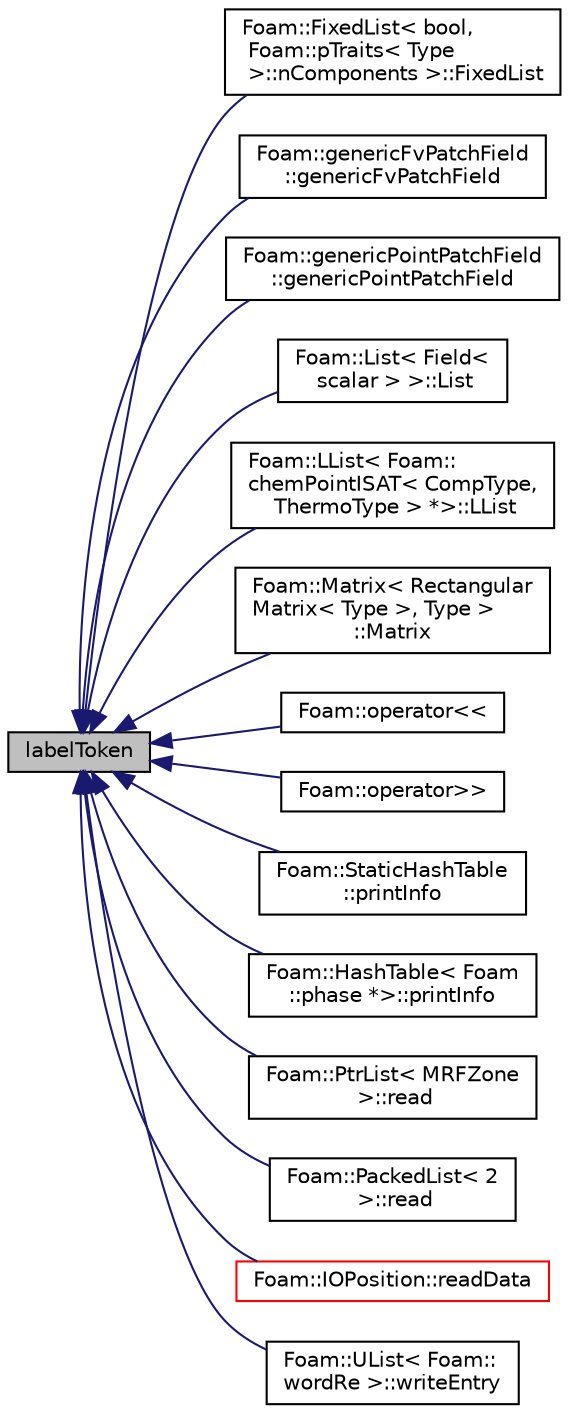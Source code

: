 digraph "labelToken"
{
  bgcolor="transparent";
  edge [fontname="Helvetica",fontsize="10",labelfontname="Helvetica",labelfontsize="10"];
  node [fontname="Helvetica",fontsize="10",shape=record];
  rankdir="LR";
  Node943 [label="labelToken",height=0.2,width=0.4,color="black", fillcolor="grey75", style="filled", fontcolor="black"];
  Node943 -> Node944 [dir="back",color="midnightblue",fontsize="10",style="solid",fontname="Helvetica"];
  Node944 [label="Foam::FixedList\< bool,\l Foam::pTraits\< Type\l \>::nComponents \>::FixedList",height=0.2,width=0.4,color="black",URL="$a27009.html#a96fc89cc5cd7ef81f0d49bfb25247021",tooltip="Construct from Istream. "];
  Node943 -> Node945 [dir="back",color="midnightblue",fontsize="10",style="solid",fontname="Helvetica"];
  Node945 [label="Foam::genericFvPatchField\l::genericFvPatchField",height=0.2,width=0.4,color="black",URL="$a24689.html#a55caa01e757d3893cd3a7034439317d9",tooltip="Construct from patch, internal field and dictionary. "];
  Node943 -> Node946 [dir="back",color="midnightblue",fontsize="10",style="solid",fontname="Helvetica"];
  Node946 [label="Foam::genericPointPatchField\l::genericPointPatchField",height=0.2,width=0.4,color="black",URL="$a24693.html#abb7dd7bf600b72b3b82ea631844b5eb3",tooltip="Construct from patch, internal field and dictionary. "];
  Node943 -> Node947 [dir="back",color="midnightblue",fontsize="10",style="solid",fontname="Helvetica"];
  Node947 [label="Foam::List\< Field\<\l scalar \> \>::List",height=0.2,width=0.4,color="black",URL="$a26833.html#a14f9ee6bb196d1f585f55ea49dc15a0c",tooltip="Construct from Istream. "];
  Node943 -> Node948 [dir="back",color="midnightblue",fontsize="10",style="solid",fontname="Helvetica"];
  Node948 [label="Foam::LList\< Foam::\lchemPointISAT\< CompType,\l ThermoType \> *\>::LList",height=0.2,width=0.4,color="black",URL="$a26905.html#aa632aa973f33404a158c0481ead8a78b",tooltip="Construct from Istream. "];
  Node943 -> Node949 [dir="back",color="midnightblue",fontsize="10",style="solid",fontname="Helvetica"];
  Node949 [label="Foam::Matrix\< Rectangular\lMatrix\< Type \>, Type \>\l::Matrix",height=0.2,width=0.4,color="black",URL="$a27889.html#aa92976d4353b6683c4f4b1b50a536502",tooltip="Construct from Istream. "];
  Node943 -> Node950 [dir="back",color="midnightblue",fontsize="10",style="solid",fontname="Helvetica"];
  Node950 [label="Foam::operator\<\<",height=0.2,width=0.4,color="black",URL="$a21851.html#a609e356ecf969e67ae8ffc4d99dc9c64"];
  Node943 -> Node951 [dir="back",color="midnightblue",fontsize="10",style="solid",fontname="Helvetica"];
  Node951 [label="Foam::operator\>\>",height=0.2,width=0.4,color="black",URL="$a21851.html#ae138a2a110d0a07026967ee5edbf2e71"];
  Node943 -> Node952 [dir="back",color="midnightblue",fontsize="10",style="solid",fontname="Helvetica"];
  Node952 [label="Foam::StaticHashTable\l::printInfo",height=0.2,width=0.4,color="black",URL="$a26881.html#a4630bfbe0bfbb22452195c1644979442",tooltip="Print information. "];
  Node943 -> Node953 [dir="back",color="midnightblue",fontsize="10",style="solid",fontname="Helvetica"];
  Node953 [label="Foam::HashTable\< Foam\l::phase *\>::printInfo",height=0.2,width=0.4,color="black",URL="$a26841.html#a4630bfbe0bfbb22452195c1644979442",tooltip="Print information. "];
  Node943 -> Node954 [dir="back",color="midnightblue",fontsize="10",style="solid",fontname="Helvetica"];
  Node954 [label="Foam::PtrList\< MRFZone\l \>::read",height=0.2,width=0.4,color="black",URL="$a27029.html#a13f28f6f50da188010f20f60b92f4f39",tooltip="Read from Istream using given Istream constructor class. "];
  Node943 -> Node955 [dir="back",color="midnightblue",fontsize="10",style="solid",fontname="Helvetica"];
  Node955 [label="Foam::PackedList\< 2\l \>::read",height=0.2,width=0.4,color="black",URL="$a27053.html#a223c472410515286cf5050b0b7b37396",tooltip="Clear list and read from stream. "];
  Node943 -> Node956 [dir="back",color="midnightblue",fontsize="10",style="solid",fontname="Helvetica"];
  Node956 [label="Foam::IOPosition::readData",height=0.2,width=0.4,color="red",URL="$a24701.html#af01264cee7588de77f4021f7c9322549"];
  Node943 -> Node958 [dir="back",color="midnightblue",fontsize="10",style="solid",fontname="Helvetica"];
  Node958 [label="Foam::UList\< Foam::\lwordRe \>::writeEntry",height=0.2,width=0.4,color="black",URL="$a26837.html#ab40cda08e1d63badc1dbc7c31005601e",tooltip="Write the UList as a dictionary entry with keyword. "];
}
